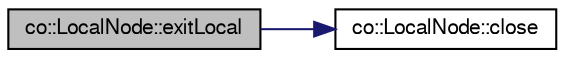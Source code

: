 digraph G
{
  edge [fontname="FreeSans",fontsize="10",labelfontname="FreeSans",labelfontsize="10"];
  node [fontname="FreeSans",fontsize="10",shape=record];
  rankdir="LR";
  Node1 [label="co::LocalNode::exitLocal",height=0.2,width=0.4,color="black", fillcolor="grey75", style="filled" fontcolor="black"];
  Node1 -> Node2 [color="midnightblue",fontsize="10",style="solid",fontname="FreeSans"];
  Node2 [label="co::LocalNode::close",height=0.2,width=0.4,color="black", fillcolor="white", style="filled",URL="$classco_1_1LocalNode.html#a40df2d93c9d4551f6243fde90825c25f",tooltip="Close a listening node."];
}
